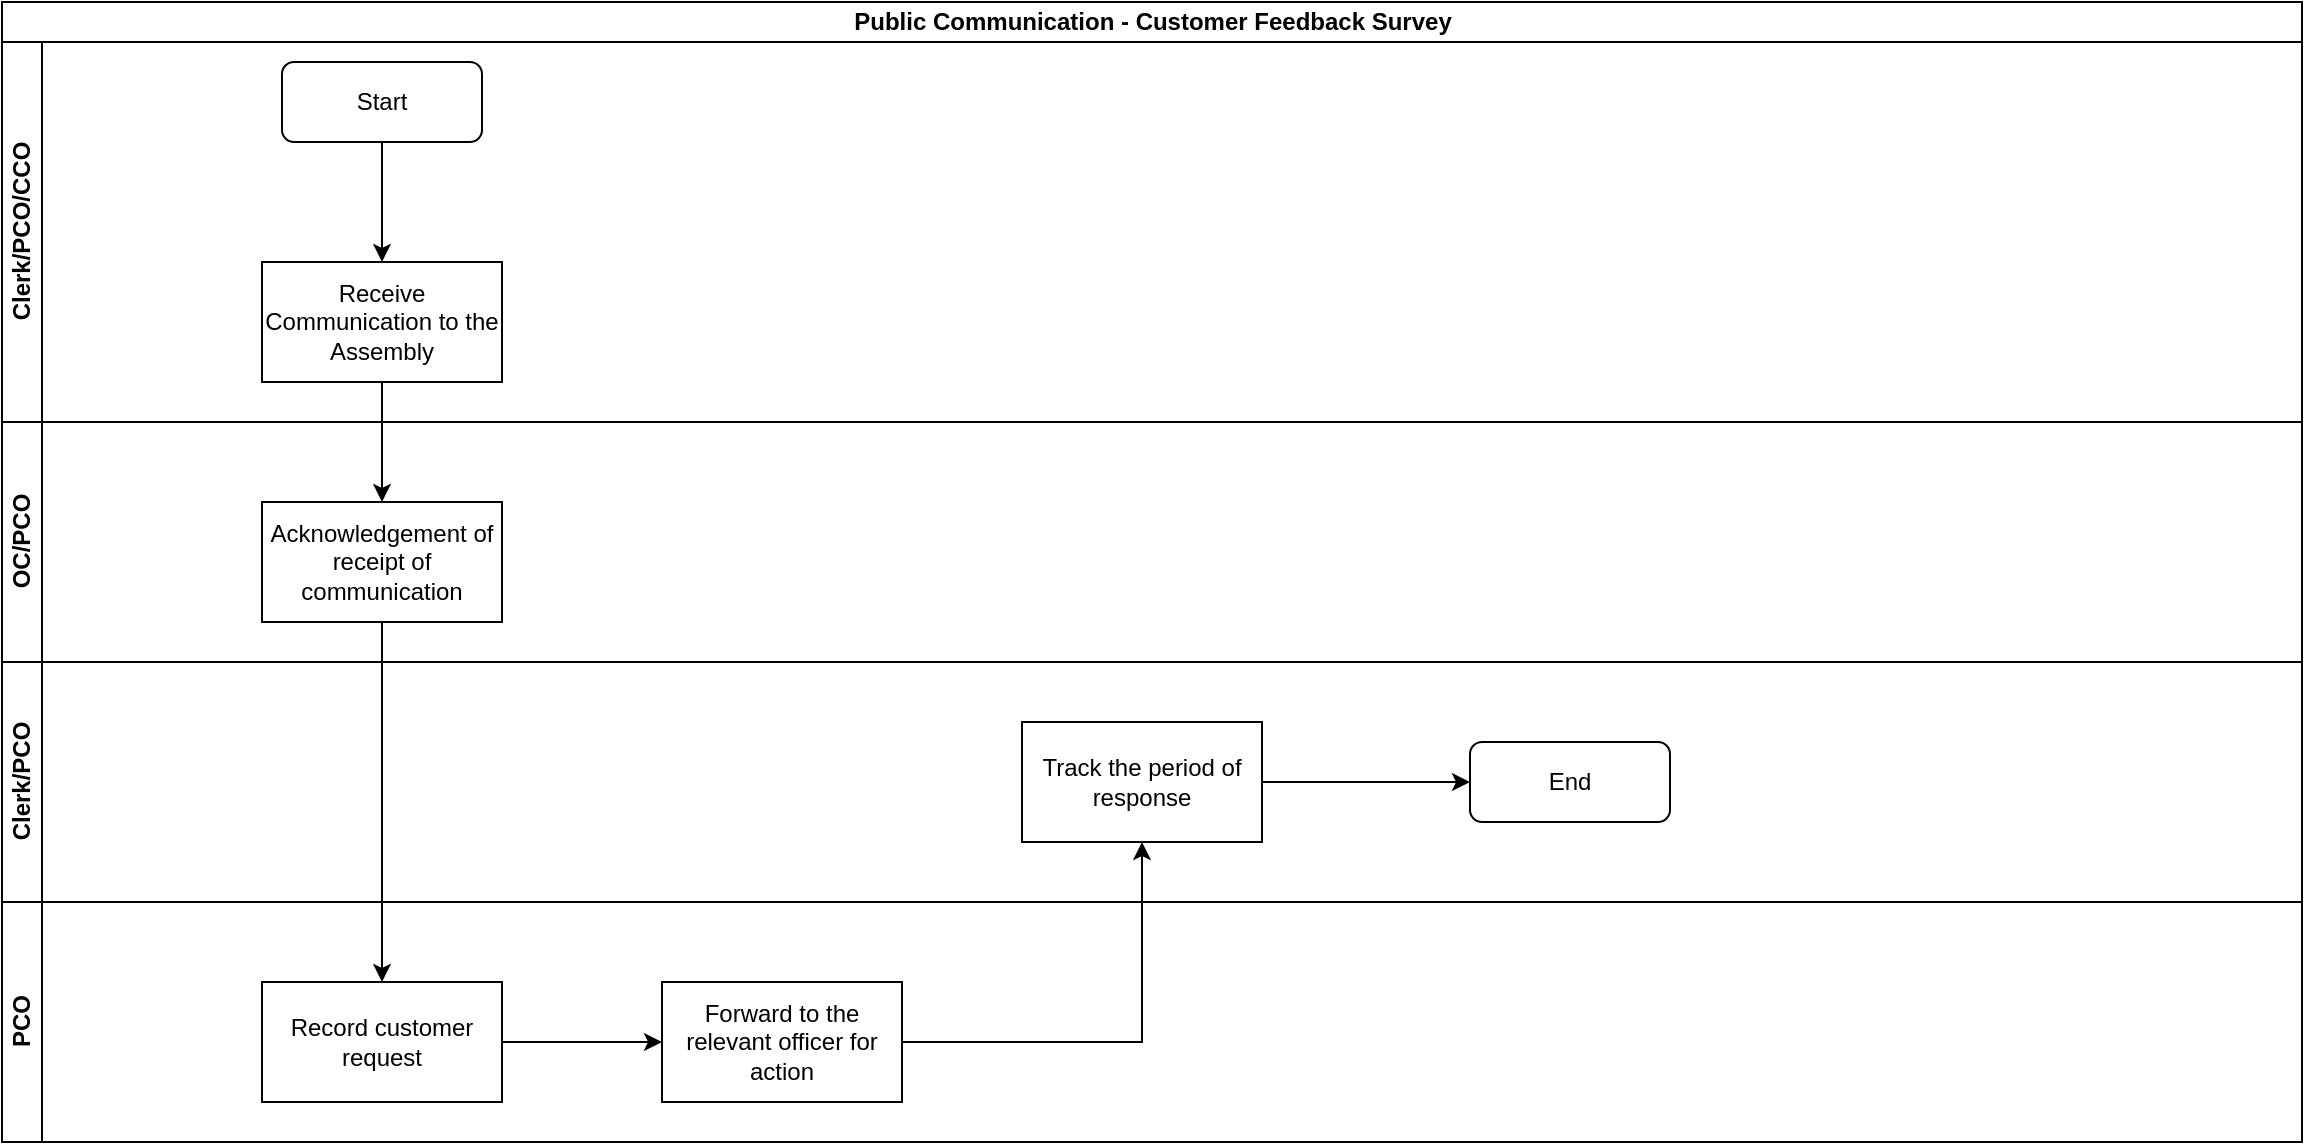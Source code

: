 <mxfile version="13.7.7" type="github">
  <diagram id="zEI9NuIZSy3O7FJYNldC" name="Page-1">
    <mxGraphModel dx="910" dy="487" grid="1" gridSize="10" guides="1" tooltips="1" connect="1" arrows="1" fold="1" page="1" pageScale="1" pageWidth="1169" pageHeight="827" math="0" shadow="0">
      <root>
        <mxCell id="0" />
        <mxCell id="1" parent="0" />
        <mxCell id="lehFZ3blt-byo1f6vuGY-1" value="Public Communication - Customer Feedback Survey" style="swimlane;html=1;childLayout=stackLayout;resizeParent=1;resizeParentMax=0;horizontal=1;startSize=20;horizontalStack=0;" vertex="1" parent="1">
          <mxGeometry x="10" y="10" width="1150" height="570" as="geometry" />
        </mxCell>
        <mxCell id="lehFZ3blt-byo1f6vuGY-2" value="Clerk/PCO/CCO" style="swimlane;html=1;startSize=20;horizontal=0;" vertex="1" parent="lehFZ3blt-byo1f6vuGY-1">
          <mxGeometry y="20" width="1150" height="190" as="geometry" />
        </mxCell>
        <mxCell id="lehFZ3blt-byo1f6vuGY-10" value="Start" style="rounded=1;whiteSpace=wrap;html=1;" vertex="1" parent="lehFZ3blt-byo1f6vuGY-2">
          <mxGeometry x="140" y="10" width="100" height="40" as="geometry" />
        </mxCell>
        <mxCell id="lehFZ3blt-byo1f6vuGY-13" value="Receive Communication to the Assembly" style="rounded=0;whiteSpace=wrap;html=1;" vertex="1" parent="lehFZ3blt-byo1f6vuGY-2">
          <mxGeometry x="130" y="110" width="120" height="60" as="geometry" />
        </mxCell>
        <mxCell id="lehFZ3blt-byo1f6vuGY-12" value="" style="edgeStyle=orthogonalEdgeStyle;rounded=0;orthogonalLoop=1;jettySize=auto;html=1;entryX=0.5;entryY=0;entryDx=0;entryDy=0;" edge="1" parent="lehFZ3blt-byo1f6vuGY-2" source="lehFZ3blt-byo1f6vuGY-10" target="lehFZ3blt-byo1f6vuGY-13">
          <mxGeometry relative="1" as="geometry">
            <mxPoint x="190" y="110" as="targetPoint" />
          </mxGeometry>
        </mxCell>
        <mxCell id="lehFZ3blt-byo1f6vuGY-3" value="OC/PCO" style="swimlane;html=1;startSize=20;horizontal=0;" vertex="1" parent="lehFZ3blt-byo1f6vuGY-1">
          <mxGeometry y="210" width="1150" height="120" as="geometry" />
        </mxCell>
        <mxCell id="lehFZ3blt-byo1f6vuGY-14" value="Acknowledgement of receipt of communication" style="whiteSpace=wrap;html=1;rounded=0;" vertex="1" parent="lehFZ3blt-byo1f6vuGY-3">
          <mxGeometry x="130" y="40" width="120" height="60" as="geometry" />
        </mxCell>
        <mxCell id="lehFZ3blt-byo1f6vuGY-4" value="Clerk/PCO" style="swimlane;html=1;startSize=20;horizontal=0;" vertex="1" parent="lehFZ3blt-byo1f6vuGY-1">
          <mxGeometry y="330" width="1150" height="120" as="geometry" />
        </mxCell>
        <mxCell id="lehFZ3blt-byo1f6vuGY-20" value="Track the period of response" style="whiteSpace=wrap;html=1;rounded=0;" vertex="1" parent="lehFZ3blt-byo1f6vuGY-4">
          <mxGeometry x="510" y="30" width="120" height="60" as="geometry" />
        </mxCell>
        <mxCell id="lehFZ3blt-byo1f6vuGY-24" value="End" style="rounded=1;whiteSpace=wrap;html=1;" vertex="1" parent="lehFZ3blt-byo1f6vuGY-4">
          <mxGeometry x="734" y="40" width="100" height="40" as="geometry" />
        </mxCell>
        <mxCell id="lehFZ3blt-byo1f6vuGY-23" value="" style="edgeStyle=orthogonalEdgeStyle;rounded=0;orthogonalLoop=1;jettySize=auto;html=1;entryX=0;entryY=0.5;entryDx=0;entryDy=0;" edge="1" parent="lehFZ3blt-byo1f6vuGY-4" source="lehFZ3blt-byo1f6vuGY-20" target="lehFZ3blt-byo1f6vuGY-24">
          <mxGeometry relative="1" as="geometry">
            <mxPoint x="710" y="60" as="targetPoint" />
          </mxGeometry>
        </mxCell>
        <mxCell id="lehFZ3blt-byo1f6vuGY-9" value="PCO" style="swimlane;html=1;startSize=20;horizontal=0;" vertex="1" parent="lehFZ3blt-byo1f6vuGY-1">
          <mxGeometry y="450" width="1150" height="120" as="geometry" />
        </mxCell>
        <mxCell id="lehFZ3blt-byo1f6vuGY-16" value="Record customer request" style="whiteSpace=wrap;html=1;rounded=0;" vertex="1" parent="lehFZ3blt-byo1f6vuGY-9">
          <mxGeometry x="130" y="40" width="120" height="60" as="geometry" />
        </mxCell>
        <mxCell id="lehFZ3blt-byo1f6vuGY-15" value="" style="edgeStyle=orthogonalEdgeStyle;rounded=0;orthogonalLoop=1;jettySize=auto;html=1;" edge="1" parent="lehFZ3blt-byo1f6vuGY-1" source="lehFZ3blt-byo1f6vuGY-13" target="lehFZ3blt-byo1f6vuGY-14">
          <mxGeometry relative="1" as="geometry" />
        </mxCell>
        <mxCell id="lehFZ3blt-byo1f6vuGY-17" value="" style="edgeStyle=orthogonalEdgeStyle;rounded=0;orthogonalLoop=1;jettySize=auto;html=1;" edge="1" parent="lehFZ3blt-byo1f6vuGY-1" source="lehFZ3blt-byo1f6vuGY-14" target="lehFZ3blt-byo1f6vuGY-16">
          <mxGeometry relative="1" as="geometry" />
        </mxCell>
        <mxCell id="lehFZ3blt-byo1f6vuGY-21" value="" style="edgeStyle=orthogonalEdgeStyle;rounded=0;orthogonalLoop=1;jettySize=auto;html=1;" edge="1" parent="1" source="lehFZ3blt-byo1f6vuGY-18" target="lehFZ3blt-byo1f6vuGY-20">
          <mxGeometry relative="1" as="geometry" />
        </mxCell>
        <mxCell id="lehFZ3blt-byo1f6vuGY-18" value="Forward to the relevant officer for action" style="whiteSpace=wrap;html=1;rounded=0;" vertex="1" parent="1">
          <mxGeometry x="340" y="500" width="120" height="60" as="geometry" />
        </mxCell>
        <mxCell id="lehFZ3blt-byo1f6vuGY-19" value="" style="edgeStyle=orthogonalEdgeStyle;rounded=0;orthogonalLoop=1;jettySize=auto;html=1;" edge="1" parent="1" source="lehFZ3blt-byo1f6vuGY-16" target="lehFZ3blt-byo1f6vuGY-18">
          <mxGeometry relative="1" as="geometry" />
        </mxCell>
      </root>
    </mxGraphModel>
  </diagram>
</mxfile>
